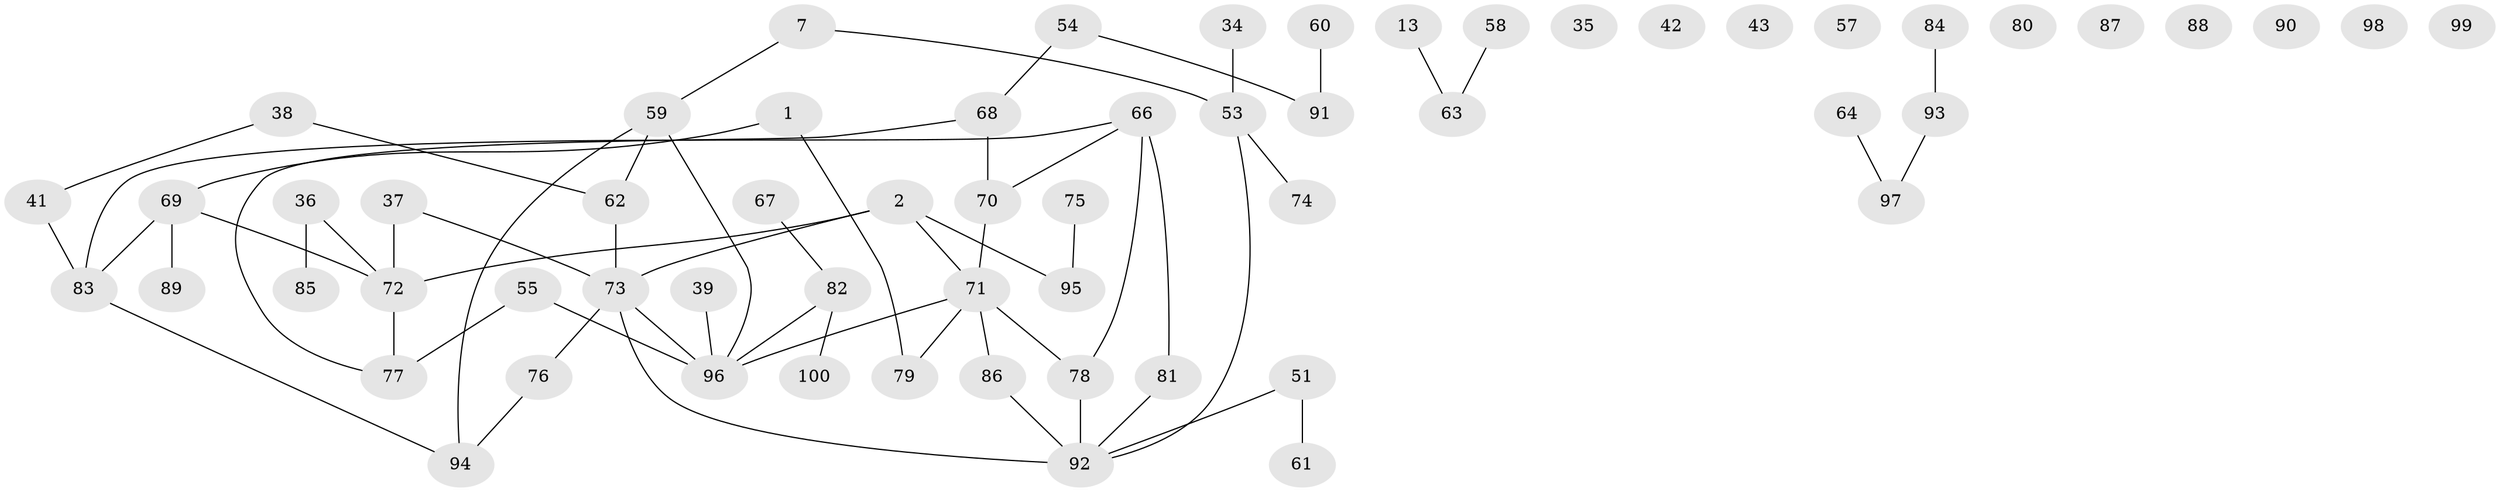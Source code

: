 // original degree distribution, {2: 0.27, 4: 0.1, 3: 0.23, 1: 0.26, 0: 0.1, 5: 0.03, 6: 0.01}
// Generated by graph-tools (version 1.1) at 2025/43/03/04/25 21:43:22]
// undirected, 60 vertices, 62 edges
graph export_dot {
graph [start="1"]
  node [color=gray90,style=filled];
  1;
  2;
  7;
  13;
  34;
  35;
  36;
  37;
  38;
  39;
  41;
  42;
  43;
  51 [super="+8+49+21"];
  53;
  54;
  55 [super="+25+26"];
  57;
  58;
  59;
  60;
  61;
  62 [super="+23"];
  63;
  64;
  66;
  67;
  68;
  69;
  70;
  71 [super="+65"];
  72;
  73 [super="+28"];
  74;
  75;
  76;
  77 [super="+4+18+22+48"];
  78 [super="+14"];
  79;
  80;
  81;
  82;
  83;
  84;
  85;
  86 [super="+52"];
  87;
  88;
  89;
  90;
  91 [super="+27+29"];
  92 [super="+11+56"];
  93 [super="+47+31+40+44"];
  94 [super="+50"];
  95;
  96 [super="+20+6"];
  97;
  98;
  99;
  100;
  1 -- 69;
  1 -- 79;
  2 -- 72;
  2 -- 73;
  2 -- 95;
  2 -- 71;
  7 -- 53;
  7 -- 59;
  13 -- 63;
  34 -- 53;
  36 -- 72;
  36 -- 85;
  37 -- 72;
  37 -- 73;
  38 -- 41;
  38 -- 62;
  39 -- 96;
  41 -- 83;
  51 -- 61;
  51 -- 92;
  53 -- 74;
  53 -- 92;
  54 -- 68;
  54 -- 91;
  55 -- 96;
  55 -- 77;
  58 -- 63;
  59 -- 62;
  59 -- 96;
  59 -- 94;
  60 -- 91;
  62 -- 73 [weight=2];
  64 -- 97;
  66 -- 70;
  66 -- 78 [weight=2];
  66 -- 81;
  66 -- 83;
  67 -- 82;
  68 -- 70;
  68 -- 77;
  69 -- 72;
  69 -- 83;
  69 -- 89;
  70 -- 71;
  71 -- 96;
  71 -- 86;
  71 -- 78;
  71 -- 79;
  72 -- 77;
  73 -- 76;
  73 -- 92 [weight=2];
  73 -- 96;
  75 -- 95;
  76 -- 94;
  78 -- 92;
  81 -- 92;
  82 -- 100;
  82 -- 96;
  83 -- 94;
  84 -- 93;
  86 -- 92;
  93 -- 97;
}
